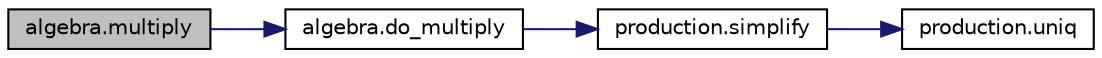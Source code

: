 digraph "algebra.multiply"
{
  edge [fontname="Helvetica",fontsize="10",labelfontname="Helvetica",labelfontsize="10"];
  node [fontname="Helvetica",fontsize="10",shape=record];
  rankdir="LR";
  Node1 [label="algebra.multiply",height=0.2,width=0.4,color="black", fillcolor="grey75", style="filled", fontcolor="black"];
  Node1 -> Node2 [color="midnightblue",fontsize="10",style="solid",fontname="Helvetica"];
  Node2 [label="algebra.do_multiply",height=0.2,width=0.4,color="black", fillcolor="white", style="filled",URL="$namespacealgebra.html#a5ea0efba014ee3b9e07e77132793757c"];
  Node2 -> Node3 [color="midnightblue",fontsize="10",style="solid",fontname="Helvetica"];
  Node3 [label="production.simplify",height=0.2,width=0.4,color="black", fillcolor="white", style="filled",URL="$namespaceproduction.html#a9cdd2d9b32a63904d61e06f5a0e3932e"];
  Node3 -> Node4 [color="midnightblue",fontsize="10",style="solid",fontname="Helvetica"];
  Node4 [label="production.uniq",height=0.2,width=0.4,color="black", fillcolor="white", style="filled",URL="$namespaceproduction.html#aaa6f4f50810b5cf264bd619fe117ecd1"];
}
